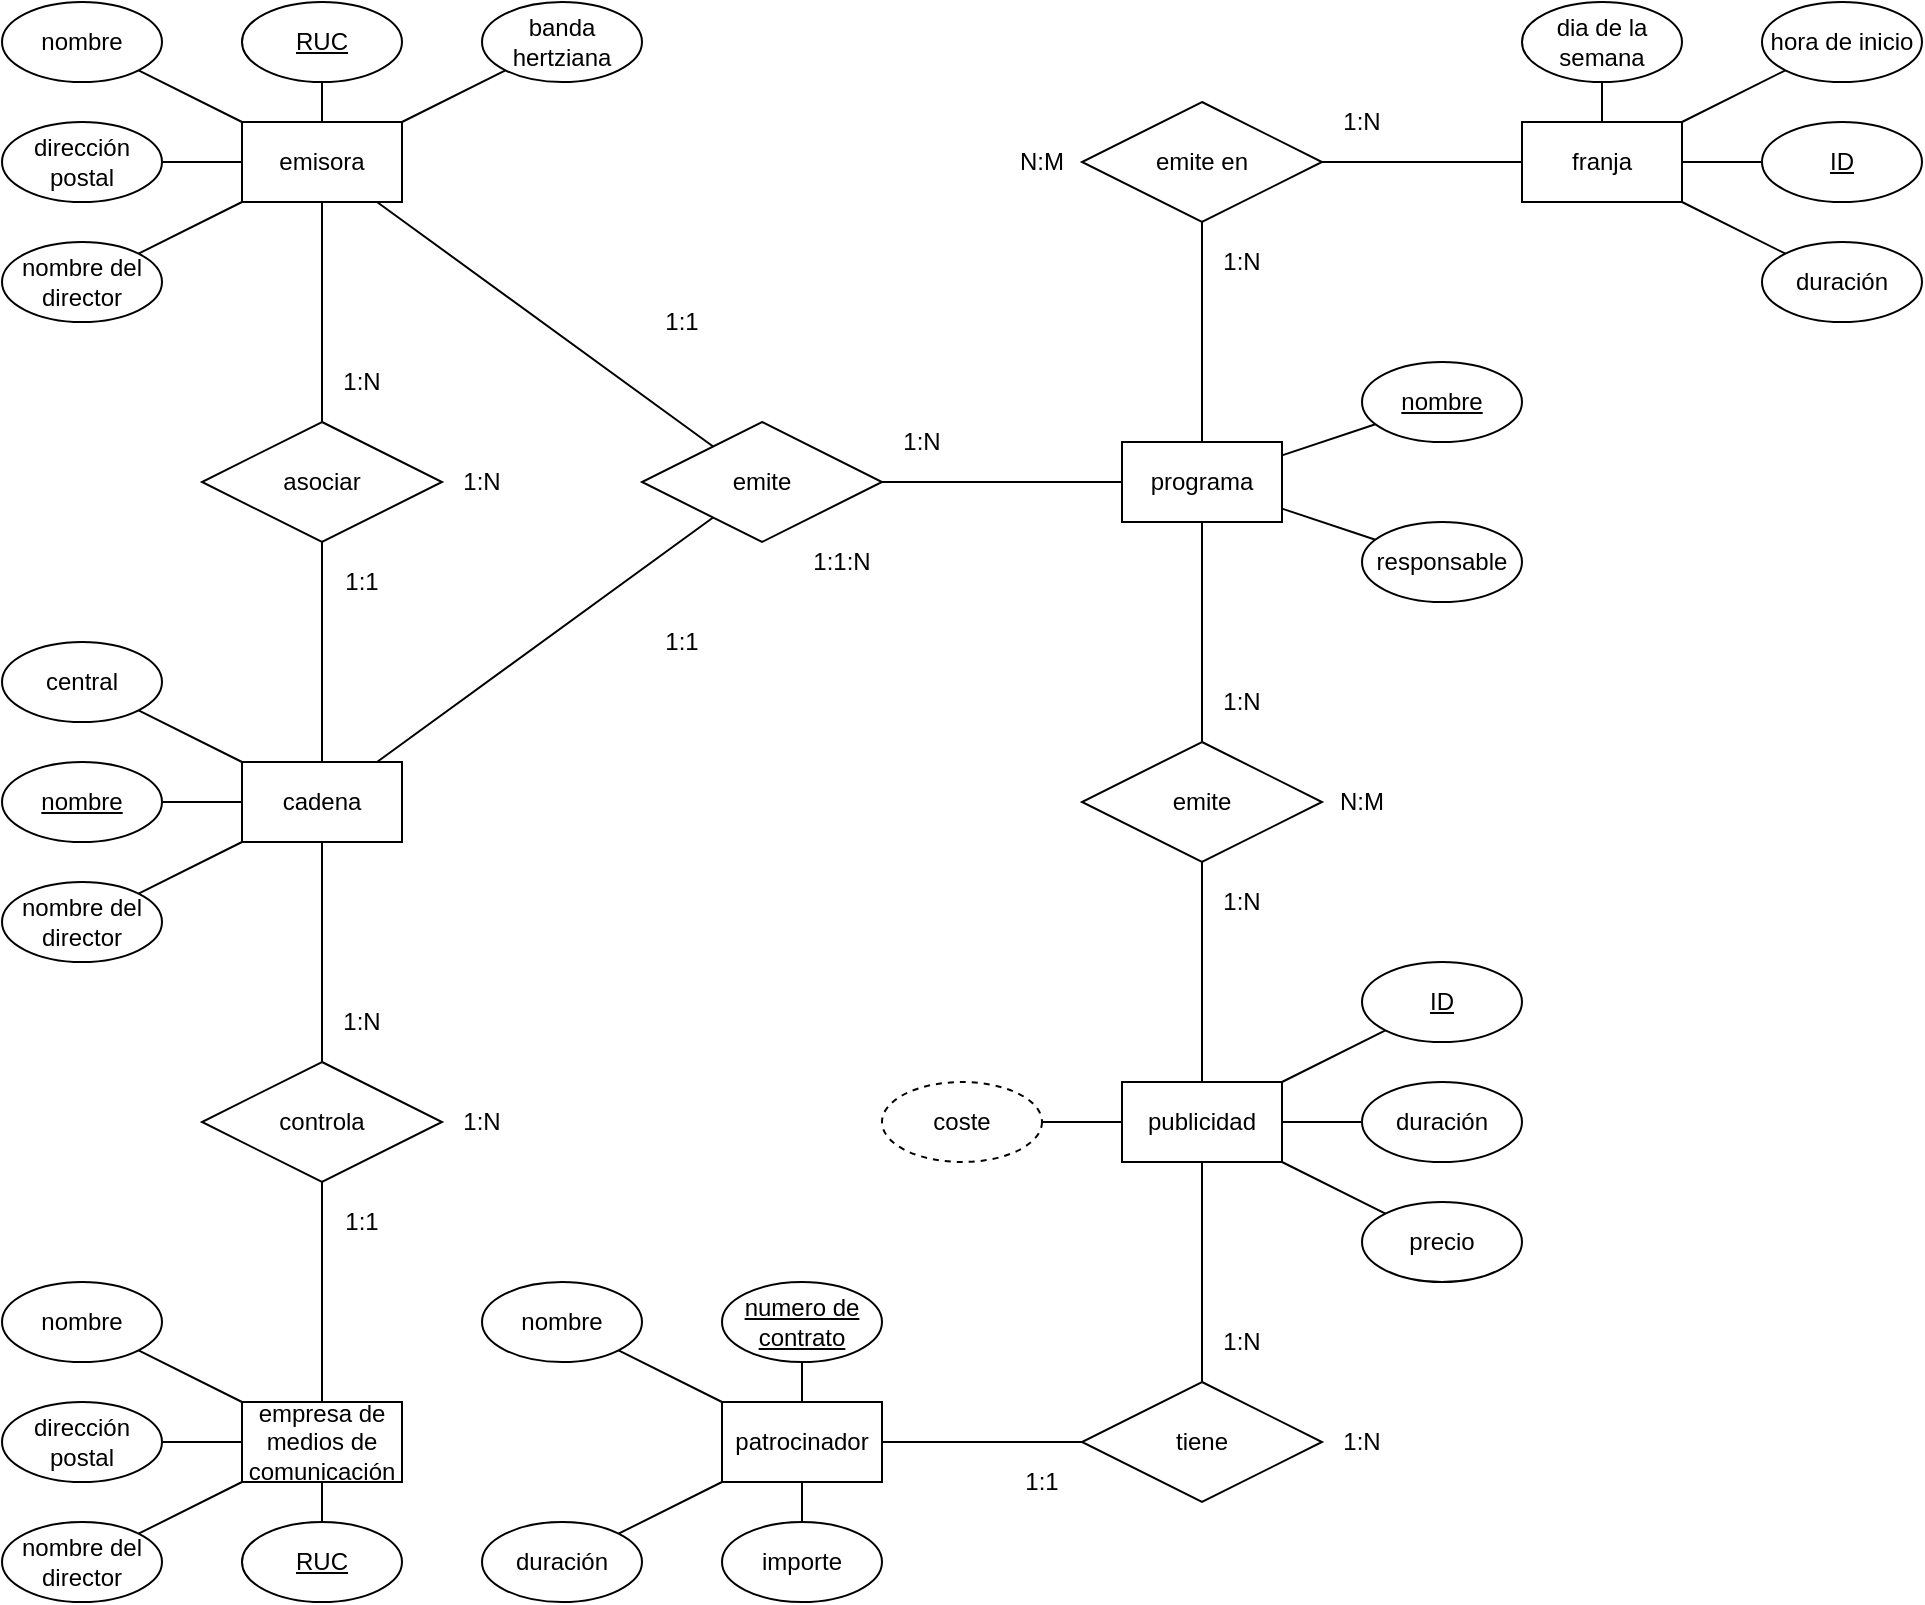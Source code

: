 <mxfile version="20.8.16" type="device"><diagram name="Page-1" id="WWMy1QKn3JU4ZsEoEXny"><mxGraphModel dx="778" dy="294" grid="1" gridSize="10" guides="1" tooltips="1" connect="1" arrows="1" fold="1" page="1" pageScale="1" pageWidth="583" pageHeight="827" math="0" shadow="0"><root><mxCell id="0"/><mxCell id="1" parent="0"/><mxCell id="GsJ1Xn1Nnf7smG-LCEpY-4" style="rounded=0;orthogonalLoop=1;jettySize=auto;html=1;endArrow=none;endFill=0;" parent="1" source="GsJ1Xn1Nnf7smG-LCEpY-2" target="GsJ1Xn1Nnf7smG-LCEpY-3" edge="1"><mxGeometry relative="1" as="geometry"/></mxCell><mxCell id="GsJ1Xn1Nnf7smG-LCEpY-6" style="edgeStyle=none;rounded=0;orthogonalLoop=1;jettySize=auto;html=1;endArrow=none;endFill=0;" parent="1" source="GsJ1Xn1Nnf7smG-LCEpY-2" target="GsJ1Xn1Nnf7smG-LCEpY-5" edge="1"><mxGeometry relative="1" as="geometry"/></mxCell><mxCell id="GsJ1Xn1Nnf7smG-LCEpY-8" style="edgeStyle=none;rounded=0;orthogonalLoop=1;jettySize=auto;html=1;endArrow=none;endFill=0;" parent="1" source="GsJ1Xn1Nnf7smG-LCEpY-2" target="GsJ1Xn1Nnf7smG-LCEpY-7" edge="1"><mxGeometry relative="1" as="geometry"/></mxCell><mxCell id="GsJ1Xn1Nnf7smG-LCEpY-10" style="edgeStyle=none;rounded=0;orthogonalLoop=1;jettySize=auto;html=1;endArrow=none;endFill=0;" parent="1" source="GsJ1Xn1Nnf7smG-LCEpY-2" target="GsJ1Xn1Nnf7smG-LCEpY-9" edge="1"><mxGeometry relative="1" as="geometry"/></mxCell><mxCell id="GsJ1Xn1Nnf7smG-LCEpY-12" style="edgeStyle=none;rounded=0;orthogonalLoop=1;jettySize=auto;html=1;endArrow=none;endFill=0;" parent="1" source="GsJ1Xn1Nnf7smG-LCEpY-2" target="GsJ1Xn1Nnf7smG-LCEpY-11" edge="1"><mxGeometry relative="1" as="geometry"/></mxCell><mxCell id="GsJ1Xn1Nnf7smG-LCEpY-2" value="emisora" style="whiteSpace=wrap;html=1;align=center;" parent="1" vertex="1"><mxGeometry x="120" y="80" width="80" height="40" as="geometry"/></mxCell><mxCell id="GsJ1Xn1Nnf7smG-LCEpY-3" value="nombre" style="ellipse;whiteSpace=wrap;html=1;align=center;" parent="1" vertex="1"><mxGeometry y="20" width="80" height="40" as="geometry"/></mxCell><mxCell id="GsJ1Xn1Nnf7smG-LCEpY-5" value="dirección postal" style="ellipse;whiteSpace=wrap;html=1;align=center;" parent="1" vertex="1"><mxGeometry y="80" width="80" height="40" as="geometry"/></mxCell><mxCell id="GsJ1Xn1Nnf7smG-LCEpY-7" value="nombre del director" style="ellipse;whiteSpace=wrap;html=1;align=center;" parent="1" vertex="1"><mxGeometry y="140" width="80" height="40" as="geometry"/></mxCell><mxCell id="GsJ1Xn1Nnf7smG-LCEpY-9" value="banda hertziana" style="ellipse;whiteSpace=wrap;html=1;align=center;" parent="1" vertex="1"><mxGeometry x="240" y="20" width="80" height="40" as="geometry"/></mxCell><mxCell id="GsJ1Xn1Nnf7smG-LCEpY-11" value="RUC" style="ellipse;whiteSpace=wrap;html=1;align=center;fontStyle=4;" parent="1" vertex="1"><mxGeometry x="120" y="20" width="80" height="40" as="geometry"/></mxCell><mxCell id="GsJ1Xn1Nnf7smG-LCEpY-17" style="edgeStyle=none;rounded=0;orthogonalLoop=1;jettySize=auto;html=1;endArrow=none;endFill=0;" parent="1" source="GsJ1Xn1Nnf7smG-LCEpY-18" target="GsJ1Xn1Nnf7smG-LCEpY-23" edge="1"><mxGeometry relative="1" as="geometry"/></mxCell><mxCell id="GsJ1Xn1Nnf7smG-LCEpY-18" value="cadena" style="whiteSpace=wrap;html=1;align=center;" parent="1" vertex="1"><mxGeometry x="120" y="400" width="80" height="40" as="geometry"/></mxCell><mxCell id="GsJ1Xn1Nnf7smG-LCEpY-23" value="nombre" style="ellipse;whiteSpace=wrap;html=1;align=center;fontStyle=4;" parent="1" vertex="1"><mxGeometry y="400" width="80" height="40" as="geometry"/></mxCell><mxCell id="GsJ1Xn1Nnf7smG-LCEpY-24" style="rounded=0;orthogonalLoop=1;jettySize=auto;html=1;endArrow=none;endFill=0;" parent="1" source="GsJ1Xn1Nnf7smG-LCEpY-29" target="GsJ1Xn1Nnf7smG-LCEpY-30" edge="1"><mxGeometry relative="1" as="geometry"/></mxCell><mxCell id="GsJ1Xn1Nnf7smG-LCEpY-25" style="edgeStyle=none;rounded=0;orthogonalLoop=1;jettySize=auto;html=1;endArrow=none;endFill=0;" parent="1" source="GsJ1Xn1Nnf7smG-LCEpY-29" target="GsJ1Xn1Nnf7smG-LCEpY-31" edge="1"><mxGeometry relative="1" as="geometry"/></mxCell><mxCell id="GsJ1Xn1Nnf7smG-LCEpY-26" style="edgeStyle=none;rounded=0;orthogonalLoop=1;jettySize=auto;html=1;endArrow=none;endFill=0;" parent="1" source="GsJ1Xn1Nnf7smG-LCEpY-29" target="GsJ1Xn1Nnf7smG-LCEpY-32" edge="1"><mxGeometry relative="1" as="geometry"/></mxCell><mxCell id="GsJ1Xn1Nnf7smG-LCEpY-28" style="edgeStyle=none;rounded=0;orthogonalLoop=1;jettySize=auto;html=1;endArrow=none;endFill=0;" parent="1" source="GsJ1Xn1Nnf7smG-LCEpY-29" target="GsJ1Xn1Nnf7smG-LCEpY-34" edge="1"><mxGeometry relative="1" as="geometry"/></mxCell><mxCell id="GsJ1Xn1Nnf7smG-LCEpY-29" value="empresa de medios de comunicación" style="whiteSpace=wrap;html=1;align=center;" parent="1" vertex="1"><mxGeometry x="120" y="720" width="80" height="40" as="geometry"/></mxCell><mxCell id="GsJ1Xn1Nnf7smG-LCEpY-30" value="nombre" style="ellipse;whiteSpace=wrap;html=1;align=center;" parent="1" vertex="1"><mxGeometry y="660" width="80" height="40" as="geometry"/></mxCell><mxCell id="GsJ1Xn1Nnf7smG-LCEpY-31" value="dirección postal" style="ellipse;whiteSpace=wrap;html=1;align=center;" parent="1" vertex="1"><mxGeometry y="720" width="80" height="40" as="geometry"/></mxCell><mxCell id="GsJ1Xn1Nnf7smG-LCEpY-32" value="nombre del director" style="ellipse;whiteSpace=wrap;html=1;align=center;" parent="1" vertex="1"><mxGeometry y="780" width="80" height="40" as="geometry"/></mxCell><mxCell id="GsJ1Xn1Nnf7smG-LCEpY-34" value="RUC" style="ellipse;whiteSpace=wrap;html=1;align=center;fontStyle=4;" parent="1" vertex="1"><mxGeometry x="120" y="780" width="80" height="40" as="geometry"/></mxCell><mxCell id="GsJ1Xn1Nnf7smG-LCEpY-35" style="rounded=0;orthogonalLoop=1;jettySize=auto;html=1;endArrow=none;endFill=0;" parent="1" source="GsJ1Xn1Nnf7smG-LCEpY-40" target="GsJ1Xn1Nnf7smG-LCEpY-41" edge="1"><mxGeometry relative="1" as="geometry"/></mxCell><mxCell id="GsJ1Xn1Nnf7smG-LCEpY-39" style="edgeStyle=none;rounded=0;orthogonalLoop=1;jettySize=auto;html=1;endArrow=none;endFill=0;" parent="1" source="GsJ1Xn1Nnf7smG-LCEpY-40" target="GsJ1Xn1Nnf7smG-LCEpY-45" edge="1"><mxGeometry relative="1" as="geometry"/></mxCell><mxCell id="GsJ1Xn1Nnf7smG-LCEpY-75" style="edgeStyle=none;rounded=0;orthogonalLoop=1;jettySize=auto;html=1;endArrow=none;endFill=0;" parent="1" source="GsJ1Xn1Nnf7smG-LCEpY-18" target="GsJ1Xn1Nnf7smG-LCEpY-74" edge="1"><mxGeometry relative="1" as="geometry"/></mxCell><mxCell id="GsJ1Xn1Nnf7smG-LCEpY-40" value="programa" style="whiteSpace=wrap;html=1;align=center;" parent="1" vertex="1"><mxGeometry x="560" y="240" width="80" height="40" as="geometry"/></mxCell><mxCell id="GsJ1Xn1Nnf7smG-LCEpY-41" value="responsable" style="ellipse;whiteSpace=wrap;html=1;align=center;" parent="1" vertex="1"><mxGeometry x="680" y="280" width="80" height="40" as="geometry"/></mxCell><mxCell id="GsJ1Xn1Nnf7smG-LCEpY-45" value="nombre" style="ellipse;whiteSpace=wrap;html=1;align=center;fontStyle=4;" parent="1" vertex="1"><mxGeometry x="680" y="200" width="80" height="40" as="geometry"/></mxCell><mxCell id="GsJ1Xn1Nnf7smG-LCEpY-46" style="rounded=0;orthogonalLoop=1;jettySize=auto;html=1;endArrow=none;endFill=0;" parent="1" source="GsJ1Xn1Nnf7smG-LCEpY-51" target="GsJ1Xn1Nnf7smG-LCEpY-52" edge="1"><mxGeometry relative="1" as="geometry"/></mxCell><mxCell id="GsJ1Xn1Nnf7smG-LCEpY-49" style="edgeStyle=none;rounded=0;orthogonalLoop=1;jettySize=auto;html=1;endArrow=none;endFill=0;" parent="1" source="GsJ1Xn1Nnf7smG-LCEpY-51" target="GsJ1Xn1Nnf7smG-LCEpY-55" edge="1"><mxGeometry relative="1" as="geometry"/></mxCell><mxCell id="GsJ1Xn1Nnf7smG-LCEpY-50" style="edgeStyle=none;rounded=0;orthogonalLoop=1;jettySize=auto;html=1;endArrow=none;endFill=0;" parent="1" source="GsJ1Xn1Nnf7smG-LCEpY-51" target="GsJ1Xn1Nnf7smG-LCEpY-56" edge="1"><mxGeometry relative="1" as="geometry"/></mxCell><mxCell id="GsJ1Xn1Nnf7smG-LCEpY-58" style="edgeStyle=none;rounded=0;orthogonalLoop=1;jettySize=auto;html=1;endArrow=none;endFill=0;" parent="1" source="GsJ1Xn1Nnf7smG-LCEpY-51" target="GsJ1Xn1Nnf7smG-LCEpY-57" edge="1"><mxGeometry relative="1" as="geometry"/></mxCell><mxCell id="GsJ1Xn1Nnf7smG-LCEpY-51" value="publicidad" style="whiteSpace=wrap;html=1;align=center;" parent="1" vertex="1"><mxGeometry x="560" y="560" width="80" height="40" as="geometry"/></mxCell><mxCell id="GsJ1Xn1Nnf7smG-LCEpY-52" value="precio" style="ellipse;whiteSpace=wrap;html=1;align=center;" parent="1" vertex="1"><mxGeometry x="680" y="620" width="80" height="40" as="geometry"/></mxCell><mxCell id="GsJ1Xn1Nnf7smG-LCEpY-55" value="duración" style="ellipse;whiteSpace=wrap;html=1;align=center;" parent="1" vertex="1"><mxGeometry x="680" y="560" width="80" height="40" as="geometry"/></mxCell><mxCell id="GsJ1Xn1Nnf7smG-LCEpY-56" value="ID" style="ellipse;whiteSpace=wrap;html=1;align=center;fontStyle=4;" parent="1" vertex="1"><mxGeometry x="680" y="500" width="80" height="40" as="geometry"/></mxCell><mxCell id="GsJ1Xn1Nnf7smG-LCEpY-57" value="coste" style="ellipse;whiteSpace=wrap;html=1;align=center;dashed=1;" parent="1" vertex="1"><mxGeometry x="440" y="560" width="80" height="40" as="geometry"/></mxCell><mxCell id="GsJ1Xn1Nnf7smG-LCEpY-59" style="rounded=0;orthogonalLoop=1;jettySize=auto;html=1;endArrow=none;endFill=0;" parent="1" source="GsJ1Xn1Nnf7smG-LCEpY-64" target="GsJ1Xn1Nnf7smG-LCEpY-65" edge="1"><mxGeometry relative="1" as="geometry"/></mxCell><mxCell id="GsJ1Xn1Nnf7smG-LCEpY-60" style="edgeStyle=none;rounded=0;orthogonalLoop=1;jettySize=auto;html=1;endArrow=none;endFill=0;" parent="1" source="GsJ1Xn1Nnf7smG-LCEpY-64" target="GsJ1Xn1Nnf7smG-LCEpY-66" edge="1"><mxGeometry relative="1" as="geometry"/></mxCell><mxCell id="GsJ1Xn1Nnf7smG-LCEpY-61" style="edgeStyle=none;rounded=0;orthogonalLoop=1;jettySize=auto;html=1;endArrow=none;endFill=0;" parent="1" source="GsJ1Xn1Nnf7smG-LCEpY-64" target="GsJ1Xn1Nnf7smG-LCEpY-67" edge="1"><mxGeometry relative="1" as="geometry"/></mxCell><mxCell id="GsJ1Xn1Nnf7smG-LCEpY-63" style="edgeStyle=none;rounded=0;orthogonalLoop=1;jettySize=auto;html=1;endArrow=none;endFill=0;" parent="1" source="GsJ1Xn1Nnf7smG-LCEpY-64" target="GsJ1Xn1Nnf7smG-LCEpY-69" edge="1"><mxGeometry relative="1" as="geometry"/></mxCell><mxCell id="GsJ1Xn1Nnf7smG-LCEpY-64" value="patrocinador" style="whiteSpace=wrap;html=1;align=center;" parent="1" vertex="1"><mxGeometry x="360" y="720" width="80" height="40" as="geometry"/></mxCell><mxCell id="GsJ1Xn1Nnf7smG-LCEpY-65" value="nombre" style="ellipse;whiteSpace=wrap;html=1;align=center;" parent="1" vertex="1"><mxGeometry x="240" y="660" width="80" height="40" as="geometry"/></mxCell><mxCell id="GsJ1Xn1Nnf7smG-LCEpY-66" value="duración" style="ellipse;whiteSpace=wrap;html=1;align=center;" parent="1" vertex="1"><mxGeometry x="240" y="780" width="80" height="40" as="geometry"/></mxCell><mxCell id="GsJ1Xn1Nnf7smG-LCEpY-67" value="importe" style="ellipse;whiteSpace=wrap;html=1;align=center;" parent="1" vertex="1"><mxGeometry x="360" y="780" width="80" height="40" as="geometry"/></mxCell><mxCell id="GsJ1Xn1Nnf7smG-LCEpY-69" value="numero de contrato" style="ellipse;whiteSpace=wrap;html=1;align=center;fontStyle=4;" parent="1" vertex="1"><mxGeometry x="360" y="660" width="80" height="40" as="geometry"/></mxCell><mxCell id="GsJ1Xn1Nnf7smG-LCEpY-72" style="edgeStyle=none;rounded=0;orthogonalLoop=1;jettySize=auto;html=1;endArrow=none;endFill=0;" parent="1" source="GsJ1Xn1Nnf7smG-LCEpY-71" target="GsJ1Xn1Nnf7smG-LCEpY-18" edge="1"><mxGeometry relative="1" as="geometry"/></mxCell><mxCell id="GsJ1Xn1Nnf7smG-LCEpY-73" style="edgeStyle=none;rounded=0;orthogonalLoop=1;jettySize=auto;html=1;endArrow=none;endFill=0;" parent="1" source="GsJ1Xn1Nnf7smG-LCEpY-71" target="GsJ1Xn1Nnf7smG-LCEpY-2" edge="1"><mxGeometry relative="1" as="geometry"/></mxCell><mxCell id="GsJ1Xn1Nnf7smG-LCEpY-71" value="asociar" style="shape=rhombus;perimeter=rhombusPerimeter;whiteSpace=wrap;html=1;align=center;" parent="1" vertex="1"><mxGeometry x="100" y="230" width="120" height="60" as="geometry"/></mxCell><mxCell id="GsJ1Xn1Nnf7smG-LCEpY-74" value="central" style="ellipse;whiteSpace=wrap;html=1;align=center;" parent="1" vertex="1"><mxGeometry y="340" width="80" height="40" as="geometry"/></mxCell><mxCell id="GsJ1Xn1Nnf7smG-LCEpY-77" style="edgeStyle=none;rounded=0;orthogonalLoop=1;jettySize=auto;html=1;endArrow=none;endFill=0;" parent="1" source="GsJ1Xn1Nnf7smG-LCEpY-76" target="GsJ1Xn1Nnf7smG-LCEpY-18" edge="1"><mxGeometry relative="1" as="geometry"/></mxCell><mxCell id="GsJ1Xn1Nnf7smG-LCEpY-78" style="edgeStyle=none;rounded=0;orthogonalLoop=1;jettySize=auto;html=1;endArrow=none;endFill=0;" parent="1" source="GsJ1Xn1Nnf7smG-LCEpY-76" target="GsJ1Xn1Nnf7smG-LCEpY-29" edge="1"><mxGeometry relative="1" as="geometry"/></mxCell><mxCell id="GsJ1Xn1Nnf7smG-LCEpY-76" value="controla" style="shape=rhombus;perimeter=rhombusPerimeter;whiteSpace=wrap;html=1;align=center;" parent="1" vertex="1"><mxGeometry x="100" y="550" width="120" height="60" as="geometry"/></mxCell><mxCell id="GsJ1Xn1Nnf7smG-LCEpY-79" style="rounded=0;orthogonalLoop=1;jettySize=auto;html=1;endArrow=none;endFill=0;" parent="1" source="GsJ1Xn1Nnf7smG-LCEpY-83" target="GsJ1Xn1Nnf7smG-LCEpY-84" edge="1"><mxGeometry relative="1" as="geometry"/></mxCell><mxCell id="GsJ1Xn1Nnf7smG-LCEpY-80" style="edgeStyle=none;rounded=0;orthogonalLoop=1;jettySize=auto;html=1;endArrow=none;endFill=0;" parent="1" source="GsJ1Xn1Nnf7smG-LCEpY-83" target="GsJ1Xn1Nnf7smG-LCEpY-85" edge="1"><mxGeometry relative="1" as="geometry"/></mxCell><mxCell id="GsJ1Xn1Nnf7smG-LCEpY-81" style="edgeStyle=none;rounded=0;orthogonalLoop=1;jettySize=auto;html=1;endArrow=none;endFill=0;" parent="1" source="GsJ1Xn1Nnf7smG-LCEpY-83" target="GsJ1Xn1Nnf7smG-LCEpY-86" edge="1"><mxGeometry relative="1" as="geometry"/></mxCell><mxCell id="GsJ1Xn1Nnf7smG-LCEpY-82" style="edgeStyle=none;rounded=0;orthogonalLoop=1;jettySize=auto;html=1;endArrow=none;endFill=0;" parent="1" source="GsJ1Xn1Nnf7smG-LCEpY-83" target="GsJ1Xn1Nnf7smG-LCEpY-87" edge="1"><mxGeometry relative="1" as="geometry"/></mxCell><mxCell id="GsJ1Xn1Nnf7smG-LCEpY-83" value="franja" style="whiteSpace=wrap;html=1;align=center;" parent="1" vertex="1"><mxGeometry x="760" y="80" width="80" height="40" as="geometry"/></mxCell><mxCell id="GsJ1Xn1Nnf7smG-LCEpY-84" value="duración" style="ellipse;whiteSpace=wrap;html=1;align=center;" parent="1" vertex="1"><mxGeometry x="880" y="140" width="80" height="40" as="geometry"/></mxCell><mxCell id="GsJ1Xn1Nnf7smG-LCEpY-85" value="dia de la semana" style="ellipse;whiteSpace=wrap;html=1;align=center;" parent="1" vertex="1"><mxGeometry x="760" y="20" width="80" height="40" as="geometry"/></mxCell><mxCell id="GsJ1Xn1Nnf7smG-LCEpY-86" value="hora de inicio" style="ellipse;whiteSpace=wrap;html=1;align=center;" parent="1" vertex="1"><mxGeometry x="880" y="20" width="80" height="40" as="geometry"/></mxCell><mxCell id="GsJ1Xn1Nnf7smG-LCEpY-87" value="ID" style="ellipse;whiteSpace=wrap;html=1;align=center;fontStyle=4;" parent="1" vertex="1"><mxGeometry x="880" y="80" width="80" height="40" as="geometry"/></mxCell><mxCell id="GsJ1Xn1Nnf7smG-LCEpY-89" style="edgeStyle=none;rounded=0;orthogonalLoop=1;jettySize=auto;html=1;endArrow=none;endFill=0;" parent="1" source="GsJ1Xn1Nnf7smG-LCEpY-88" target="GsJ1Xn1Nnf7smG-LCEpY-40" edge="1"><mxGeometry relative="1" as="geometry"/></mxCell><mxCell id="GsJ1Xn1Nnf7smG-LCEpY-90" style="edgeStyle=none;rounded=0;orthogonalLoop=1;jettySize=auto;html=1;endArrow=none;endFill=0;" parent="1" source="GsJ1Xn1Nnf7smG-LCEpY-88" target="GsJ1Xn1Nnf7smG-LCEpY-83" edge="1"><mxGeometry relative="1" as="geometry"/></mxCell><mxCell id="GsJ1Xn1Nnf7smG-LCEpY-88" value="emite en" style="shape=rhombus;perimeter=rhombusPerimeter;whiteSpace=wrap;html=1;align=center;" parent="1" vertex="1"><mxGeometry x="540" y="70" width="120" height="60" as="geometry"/></mxCell><mxCell id="GsJ1Xn1Nnf7smG-LCEpY-95" style="edgeStyle=none;rounded=0;orthogonalLoop=1;jettySize=auto;html=1;endArrow=none;endFill=0;" parent="1" source="GsJ1Xn1Nnf7smG-LCEpY-91" target="GsJ1Xn1Nnf7smG-LCEpY-40" edge="1"><mxGeometry relative="1" as="geometry"/></mxCell><mxCell id="GsJ1Xn1Nnf7smG-LCEpY-96" style="edgeStyle=none;rounded=0;orthogonalLoop=1;jettySize=auto;html=1;endArrow=none;endFill=0;" parent="1" source="GsJ1Xn1Nnf7smG-LCEpY-91" target="GsJ1Xn1Nnf7smG-LCEpY-18" edge="1"><mxGeometry relative="1" as="geometry"/></mxCell><mxCell id="GsJ1Xn1Nnf7smG-LCEpY-91" value="emite" style="shape=rhombus;perimeter=rhombusPerimeter;whiteSpace=wrap;html=1;align=center;" parent="1" vertex="1"><mxGeometry x="320" y="230" width="120" height="60" as="geometry"/></mxCell><mxCell id="GsJ1Xn1Nnf7smG-LCEpY-93" style="edgeStyle=none;rounded=0;orthogonalLoop=1;jettySize=auto;html=1;endArrow=none;endFill=0;" parent="1" source="GsJ1Xn1Nnf7smG-LCEpY-91" target="GsJ1Xn1Nnf7smG-LCEpY-2" edge="1"><mxGeometry relative="1" as="geometry"><mxPoint x="345.263" y="167.368" as="sourcePoint"/></mxGeometry></mxCell><mxCell id="GsJ1Xn1Nnf7smG-LCEpY-101" style="edgeStyle=none;rounded=0;orthogonalLoop=1;jettySize=auto;html=1;endArrow=none;endFill=0;" parent="1" source="GsJ1Xn1Nnf7smG-LCEpY-97" target="GsJ1Xn1Nnf7smG-LCEpY-40" edge="1"><mxGeometry relative="1" as="geometry"/></mxCell><mxCell id="GsJ1Xn1Nnf7smG-LCEpY-102" style="edgeStyle=none;rounded=0;orthogonalLoop=1;jettySize=auto;html=1;endArrow=none;endFill=0;" parent="1" source="GsJ1Xn1Nnf7smG-LCEpY-97" target="GsJ1Xn1Nnf7smG-LCEpY-51" edge="1"><mxGeometry relative="1" as="geometry"/></mxCell><mxCell id="GsJ1Xn1Nnf7smG-LCEpY-97" value="emite" style="shape=rhombus;perimeter=rhombusPerimeter;whiteSpace=wrap;html=1;align=center;" parent="1" vertex="1"><mxGeometry x="540" y="390" width="120" height="60" as="geometry"/></mxCell><mxCell id="GsJ1Xn1Nnf7smG-LCEpY-99" style="edgeStyle=none;rounded=0;orthogonalLoop=1;jettySize=auto;html=1;endArrow=none;endFill=0;" parent="1" source="GsJ1Xn1Nnf7smG-LCEpY-98" target="GsJ1Xn1Nnf7smG-LCEpY-51" edge="1"><mxGeometry relative="1" as="geometry"/></mxCell><mxCell id="GsJ1Xn1Nnf7smG-LCEpY-100" style="edgeStyle=none;rounded=0;orthogonalLoop=1;jettySize=auto;html=1;endArrow=none;endFill=0;" parent="1" source="GsJ1Xn1Nnf7smG-LCEpY-98" target="GsJ1Xn1Nnf7smG-LCEpY-64" edge="1"><mxGeometry relative="1" as="geometry"/></mxCell><mxCell id="GsJ1Xn1Nnf7smG-LCEpY-98" value="tiene" style="shape=rhombus;perimeter=rhombusPerimeter;whiteSpace=wrap;html=1;align=center;" parent="1" vertex="1"><mxGeometry x="540" y="710" width="120" height="60" as="geometry"/></mxCell><mxCell id="GsJ1Xn1Nnf7smG-LCEpY-103" value="1:1" style="text;html=1;strokeColor=none;fillColor=none;align=center;verticalAlign=middle;whiteSpace=wrap;rounded=0;" parent="1" vertex="1"><mxGeometry x="160" y="290" width="40" height="40" as="geometry"/></mxCell><mxCell id="GsJ1Xn1Nnf7smG-LCEpY-104" value="1:N" style="text;html=1;strokeColor=none;fillColor=none;align=center;verticalAlign=middle;whiteSpace=wrap;rounded=0;" parent="1" vertex="1"><mxGeometry x="160" y="190" width="40" height="40" as="geometry"/></mxCell><mxCell id="GsJ1Xn1Nnf7smG-LCEpY-105" value="1:N" style="text;html=1;strokeColor=none;fillColor=none;align=center;verticalAlign=middle;whiteSpace=wrap;rounded=0;" parent="1" vertex="1"><mxGeometry x="220" y="240" width="40" height="40" as="geometry"/></mxCell><mxCell id="GsJ1Xn1Nnf7smG-LCEpY-106" value="1:N" style="text;html=1;strokeColor=none;fillColor=none;align=center;verticalAlign=middle;whiteSpace=wrap;rounded=0;" parent="1" vertex="1"><mxGeometry x="160" y="510" width="40" height="40" as="geometry"/></mxCell><mxCell id="GsJ1Xn1Nnf7smG-LCEpY-107" value="1:1" style="text;html=1;strokeColor=none;fillColor=none;align=center;verticalAlign=middle;whiteSpace=wrap;rounded=0;" parent="1" vertex="1"><mxGeometry x="160" y="610" width="40" height="40" as="geometry"/></mxCell><mxCell id="GsJ1Xn1Nnf7smG-LCEpY-108" value="1:N" style="text;html=1;strokeColor=none;fillColor=none;align=center;verticalAlign=middle;whiteSpace=wrap;rounded=0;" parent="1" vertex="1"><mxGeometry x="220" y="560" width="40" height="40" as="geometry"/></mxCell><mxCell id="GsJ1Xn1Nnf7smG-LCEpY-109" value="N:M" style="text;html=1;strokeColor=none;fillColor=none;align=center;verticalAlign=middle;whiteSpace=wrap;rounded=0;" parent="1" vertex="1"><mxGeometry x="660" y="400" width="40" height="40" as="geometry"/></mxCell><mxCell id="GsJ1Xn1Nnf7smG-LCEpY-110" value="1:N" style="text;html=1;strokeColor=none;fillColor=none;align=center;verticalAlign=middle;whiteSpace=wrap;rounded=0;" parent="1" vertex="1"><mxGeometry x="600" y="350" width="40" height="40" as="geometry"/></mxCell><mxCell id="GsJ1Xn1Nnf7smG-LCEpY-111" value="1:N" style="text;html=1;strokeColor=none;fillColor=none;align=center;verticalAlign=middle;whiteSpace=wrap;rounded=0;" parent="1" vertex="1"><mxGeometry x="600" y="450" width="40" height="40" as="geometry"/></mxCell><mxCell id="GsJ1Xn1Nnf7smG-LCEpY-112" value="1:N" style="text;html=1;strokeColor=none;fillColor=none;align=center;verticalAlign=middle;whiteSpace=wrap;rounded=0;" parent="1" vertex="1"><mxGeometry x="660" y="720" width="40" height="40" as="geometry"/></mxCell><mxCell id="GsJ1Xn1Nnf7smG-LCEpY-113" value="1:N" style="text;html=1;strokeColor=none;fillColor=none;align=center;verticalAlign=middle;whiteSpace=wrap;rounded=0;" parent="1" vertex="1"><mxGeometry x="600" y="670" width="40" height="40" as="geometry"/></mxCell><mxCell id="GsJ1Xn1Nnf7smG-LCEpY-114" value="1:1" style="text;html=1;strokeColor=none;fillColor=none;align=center;verticalAlign=middle;whiteSpace=wrap;rounded=0;" parent="1" vertex="1"><mxGeometry x="500" y="740" width="40" height="40" as="geometry"/></mxCell><mxCell id="GsJ1Xn1Nnf7smG-LCEpY-115" value="1:N" style="text;html=1;strokeColor=none;fillColor=none;align=center;verticalAlign=middle;whiteSpace=wrap;rounded=0;" parent="1" vertex="1"><mxGeometry x="600" y="130" width="40" height="40" as="geometry"/></mxCell><mxCell id="GsJ1Xn1Nnf7smG-LCEpY-116" value="1:N" style="text;html=1;strokeColor=none;fillColor=none;align=center;verticalAlign=middle;whiteSpace=wrap;rounded=0;" parent="1" vertex="1"><mxGeometry x="660" y="60" width="40" height="40" as="geometry"/></mxCell><mxCell id="GsJ1Xn1Nnf7smG-LCEpY-117" value="N:M" style="text;html=1;strokeColor=none;fillColor=none;align=center;verticalAlign=middle;whiteSpace=wrap;rounded=0;" parent="1" vertex="1"><mxGeometry x="500" y="80" width="40" height="40" as="geometry"/></mxCell><mxCell id="GsJ1Xn1Nnf7smG-LCEpY-118" value="1:N" style="text;html=1;strokeColor=none;fillColor=none;align=center;verticalAlign=middle;whiteSpace=wrap;rounded=0;" parent="1" vertex="1"><mxGeometry x="440" y="220" width="40" height="40" as="geometry"/></mxCell><mxCell id="GsJ1Xn1Nnf7smG-LCEpY-119" value="1:1" style="text;html=1;strokeColor=none;fillColor=none;align=center;verticalAlign=middle;whiteSpace=wrap;rounded=0;" parent="1" vertex="1"><mxGeometry x="320" y="160" width="40" height="40" as="geometry"/></mxCell><mxCell id="GsJ1Xn1Nnf7smG-LCEpY-120" value="1:1" style="text;html=1;strokeColor=none;fillColor=none;align=center;verticalAlign=middle;whiteSpace=wrap;rounded=0;" parent="1" vertex="1"><mxGeometry x="320" y="320" width="40" height="40" as="geometry"/></mxCell><mxCell id="GsJ1Xn1Nnf7smG-LCEpY-121" value="1:1:N" style="text;html=1;strokeColor=none;fillColor=none;align=center;verticalAlign=middle;whiteSpace=wrap;rounded=0;" parent="1" vertex="1"><mxGeometry x="400" y="280" width="40" height="40" as="geometry"/></mxCell><mxCell id="rxL9G6RRx6lfx3rUcNOK-2" style="rounded=0;orthogonalLoop=1;jettySize=auto;html=1;endArrow=none;endFill=0;" parent="1" source="rxL9G6RRx6lfx3rUcNOK-1" target="GsJ1Xn1Nnf7smG-LCEpY-18" edge="1"><mxGeometry relative="1" as="geometry"/></mxCell><mxCell id="rxL9G6RRx6lfx3rUcNOK-1" value="nombre del director" style="ellipse;whiteSpace=wrap;html=1;align=center;" parent="1" vertex="1"><mxGeometry y="460" width="80" height="40" as="geometry"/></mxCell></root></mxGraphModel></diagram></mxfile>